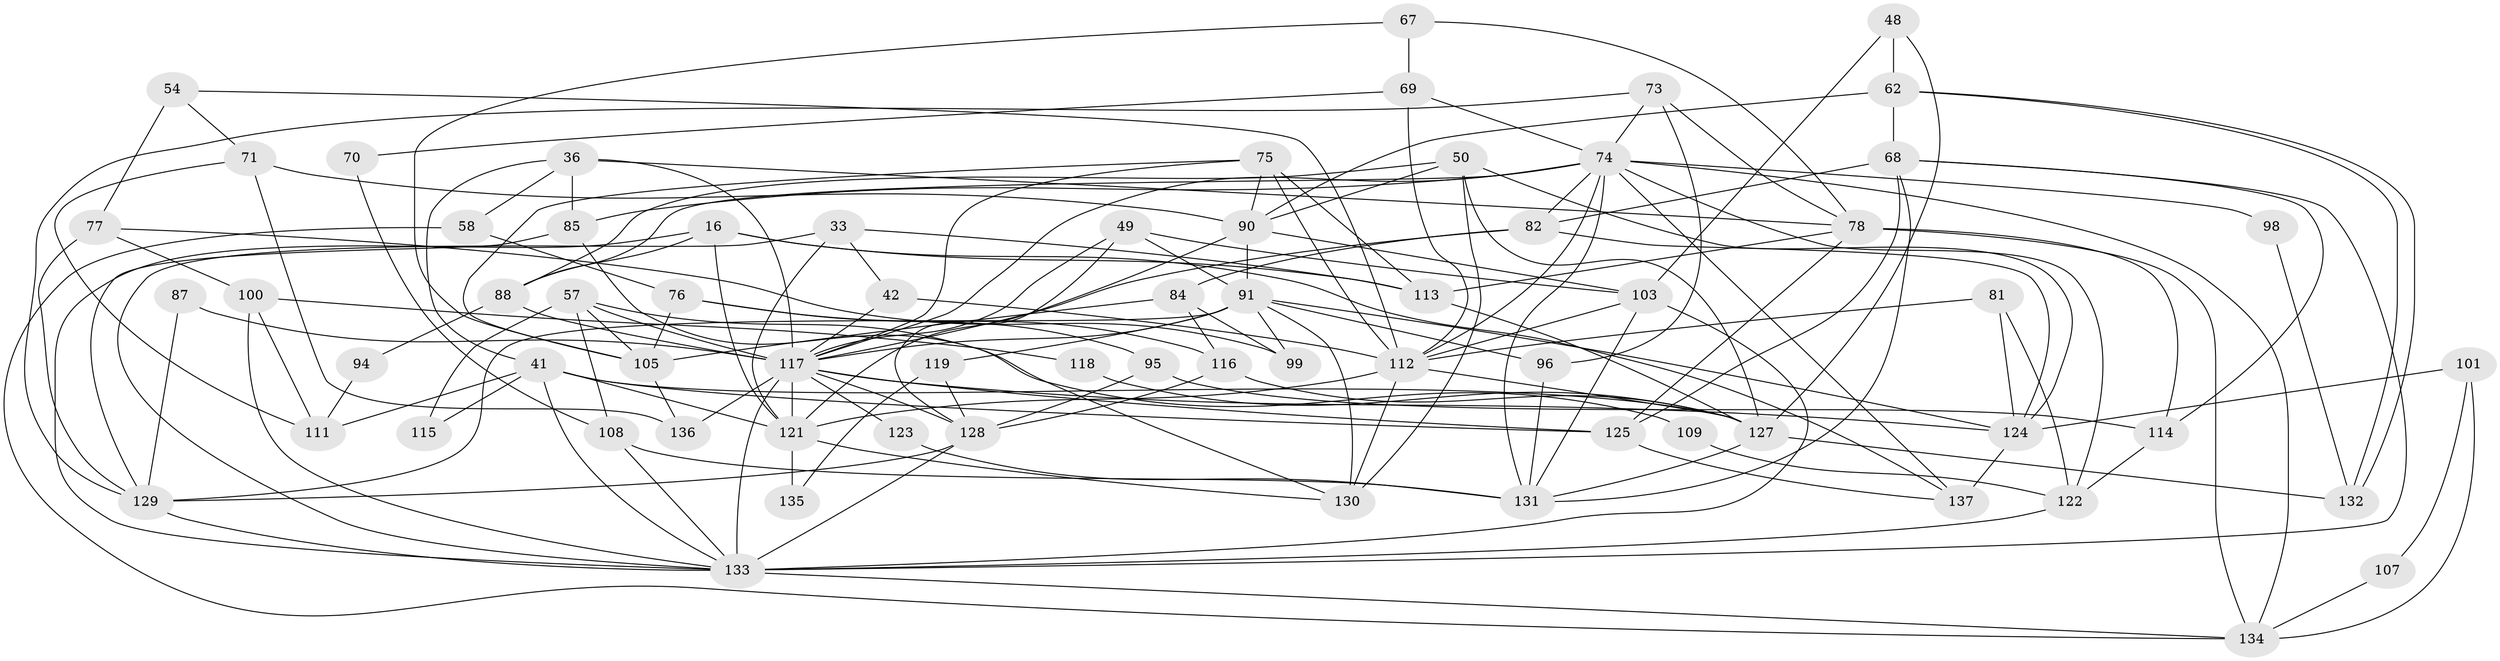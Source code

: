 // original degree distribution, {6: 0.11678832116788321, 4: 0.32116788321167883, 3: 0.291970802919708, 5: 0.072992700729927, 7: 0.058394160583941604, 2: 0.12408759124087591, 8: 0.014598540145985401}
// Generated by graph-tools (version 1.1) at 2025/49/03/09/25 04:49:39]
// undirected, 68 vertices, 165 edges
graph export_dot {
graph [start="1"]
  node [color=gray90,style=filled];
  16 [super="+1"];
  33;
  36;
  41 [super="+13"];
  42;
  48;
  49 [super="+32"];
  50 [super="+25"];
  54;
  57;
  58 [super="+47"];
  62;
  67;
  68 [super="+44"];
  69;
  70;
  71;
  73;
  74 [super="+60"];
  75 [super="+28"];
  76;
  77 [super="+46"];
  78 [super="+51"];
  81;
  82 [super="+7+55"];
  84 [super="+29"];
  85;
  87;
  88 [super="+30"];
  90 [super="+35+24"];
  91 [super="+15+43"];
  94;
  95;
  96;
  98;
  99;
  100;
  101 [super="+72"];
  103 [super="+65+92"];
  105 [super="+9"];
  107;
  108 [super="+34"];
  109;
  111;
  112 [super="+5+79+110"];
  113 [super="+83"];
  114 [super="+53"];
  115;
  116;
  117 [super="+14+31+106"];
  118;
  119;
  121 [super="+3+66"];
  122 [super="+80"];
  123;
  124 [super="+93"];
  125;
  127 [super="+97"];
  128 [super="+39"];
  129 [super="+37"];
  130 [super="+23"];
  131 [super="+120+52"];
  132;
  133 [super="+19+104+86"];
  134 [super="+126"];
  135;
  136;
  137 [super="+61"];
  16 -- 88 [weight=2];
  16 -- 113 [weight=2];
  16 -- 137;
  16 -- 121;
  16 -- 133;
  33 -- 113;
  33 -- 42;
  33 -- 121 [weight=2];
  33 -- 133;
  36 -- 41;
  36 -- 58;
  36 -- 78;
  36 -- 85;
  36 -- 117;
  41 -- 127 [weight=2];
  41 -- 111;
  41 -- 125 [weight=2];
  41 -- 115;
  41 -- 121;
  41 -- 133 [weight=2];
  42 -- 112;
  42 -- 117;
  48 -- 127;
  48 -- 62;
  48 -- 103;
  49 -- 128 [weight=2];
  49 -- 91;
  49 -- 103;
  49 -- 117;
  50 -- 127;
  50 -- 88;
  50 -- 124;
  50 -- 130;
  50 -- 90;
  54 -- 71;
  54 -- 77 [weight=2];
  54 -- 112;
  57 -- 105;
  57 -- 108;
  57 -- 109;
  57 -- 115;
  57 -- 117;
  58 -- 76 [weight=2];
  58 -- 134;
  62 -- 132;
  62 -- 132;
  62 -- 68;
  62 -- 90;
  67 -- 69;
  67 -- 105;
  67 -- 78;
  68 -- 125;
  68 -- 131;
  68 -- 82;
  68 -- 133;
  68 -- 114;
  69 -- 70;
  69 -- 74;
  69 -- 112;
  70 -- 108;
  71 -- 136;
  71 -- 111;
  71 -- 90;
  73 -- 96;
  73 -- 129;
  73 -- 74;
  73 -- 78;
  74 -- 137 [weight=2];
  74 -- 88 [weight=2];
  74 -- 98;
  74 -- 131;
  74 -- 112;
  74 -- 82;
  74 -- 85;
  74 -- 134 [weight=2];
  74 -- 117 [weight=2];
  74 -- 122;
  75 -- 113 [weight=2];
  75 -- 117;
  75 -- 112;
  75 -- 105;
  75 -- 90;
  76 -- 116;
  76 -- 95;
  76 -- 105;
  77 -- 100;
  77 -- 99;
  77 -- 129;
  78 -- 113;
  78 -- 125;
  78 -- 114;
  78 -- 134;
  81 -- 112;
  81 -- 124;
  81 -- 122;
  82 -- 124;
  82 -- 117;
  82 -- 84 [weight=2];
  84 -- 116;
  84 -- 105;
  84 -- 99;
  85 -- 129;
  85 -- 130;
  87 -- 129;
  87 -- 117 [weight=2];
  88 -- 94;
  88 -- 117;
  90 -- 103 [weight=2];
  90 -- 91;
  90 -- 121;
  91 -- 119;
  91 -- 99;
  91 -- 96;
  91 -- 130;
  91 -- 117;
  91 -- 129;
  91 -- 124;
  94 -- 111;
  95 -- 114;
  95 -- 128;
  96 -- 131;
  98 -- 132;
  100 -- 111;
  100 -- 118;
  100 -- 133;
  101 -- 107;
  101 -- 124 [weight=3];
  101 -- 134;
  103 -- 133 [weight=2];
  103 -- 112 [weight=3];
  103 -- 131;
  105 -- 136;
  107 -- 134;
  108 -- 131;
  108 -- 133 [weight=2];
  109 -- 122;
  112 -- 130;
  112 -- 127 [weight=2];
  112 -- 121 [weight=2];
  113 -- 127;
  114 -- 122 [weight=2];
  116 -- 128;
  116 -- 127;
  117 -- 121 [weight=5];
  117 -- 136 [weight=2];
  117 -- 124;
  117 -- 123;
  117 -- 128;
  117 -- 133 [weight=3];
  117 -- 125;
  118 -- 127 [weight=2];
  119 -- 135;
  119 -- 128;
  121 -- 135 [weight=2];
  121 -- 130;
  122 -- 133 [weight=2];
  123 -- 131;
  124 -- 137;
  125 -- 137;
  127 -- 132;
  127 -- 131;
  128 -- 129 [weight=2];
  128 -- 133;
  129 -- 133;
  133 -- 134 [weight=2];
}
